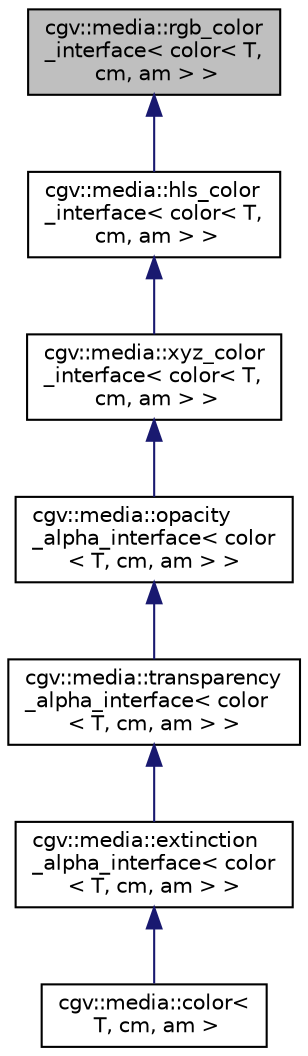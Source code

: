 digraph "cgv::media::rgb_color_interface&lt; color&lt; T, cm, am &gt; &gt;"
{
  bgcolor="transparent";
  edge [fontname="Helvetica",fontsize="10",labelfontname="Helvetica",labelfontsize="10"];
  node [fontname="Helvetica",fontsize="10",shape=record];
  Node1 [label="cgv::media::rgb_color\l_interface\< color\< T,\l cm, am \> \>",height=0.2,width=0.4,color="black", fillcolor="grey75", style="filled", fontcolor="black"];
  Node1 -> Node2 [dir="back",color="midnightblue",fontsize="10",style="solid",fontname="Helvetica"];
  Node2 [label="cgv::media::hls_color\l_interface\< color\< T,\l cm, am \> \>",height=0.2,width=0.4,color="black",URL="$a00138.html",tooltip="read only implementation of hls color interface including automatic conversion "];
  Node2 -> Node3 [dir="back",color="midnightblue",fontsize="10",style="solid",fontname="Helvetica"];
  Node3 [label="cgv::media::xyz_color\l_interface\< color\< T,\l cm, am \> \>",height=0.2,width=0.4,color="black",URL="$a00184.html",tooltip="read only implementation of xyz color interface including automatic conversion "];
  Node3 -> Node4 [dir="back",color="midnightblue",fontsize="10",style="solid",fontname="Helvetica"];
  Node4 [label="cgv::media::opacity\l_alpha_interface\< color\l\< T, cm, am \> \>",height=0.2,width=0.4,color="black",URL="$a00164.html",tooltip="read only implementation of opacity alpha interface including automatic conversion ..."];
  Node4 -> Node5 [dir="back",color="midnightblue",fontsize="10",style="solid",fontname="Helvetica"];
  Node5 [label="cgv::media::transparency\l_alpha_interface\< color\l\< T, cm, am \> \>",height=0.2,width=0.4,color="black",URL="$a00175.html",tooltip="read only implementation of transparency alpha interface including automatic conversion ..."];
  Node5 -> Node6 [dir="back",color="midnightblue",fontsize="10",style="solid",fontname="Helvetica"];
  Node6 [label="cgv::media::extinction\l_alpha_interface\< color\l\< T, cm, am \> \>",height=0.2,width=0.4,color="black",URL="$a00131.html",tooltip="read only implementation of extinction alpha interface including automatic conversion ..."];
  Node6 -> Node7 [dir="back",color="midnightblue",fontsize="10",style="solid",fontname="Helvetica"];
  Node7 [label="cgv::media::color\<\l T, cm, am \>",height=0.2,width=0.4,color="black",URL="$a00128.html"];
}
